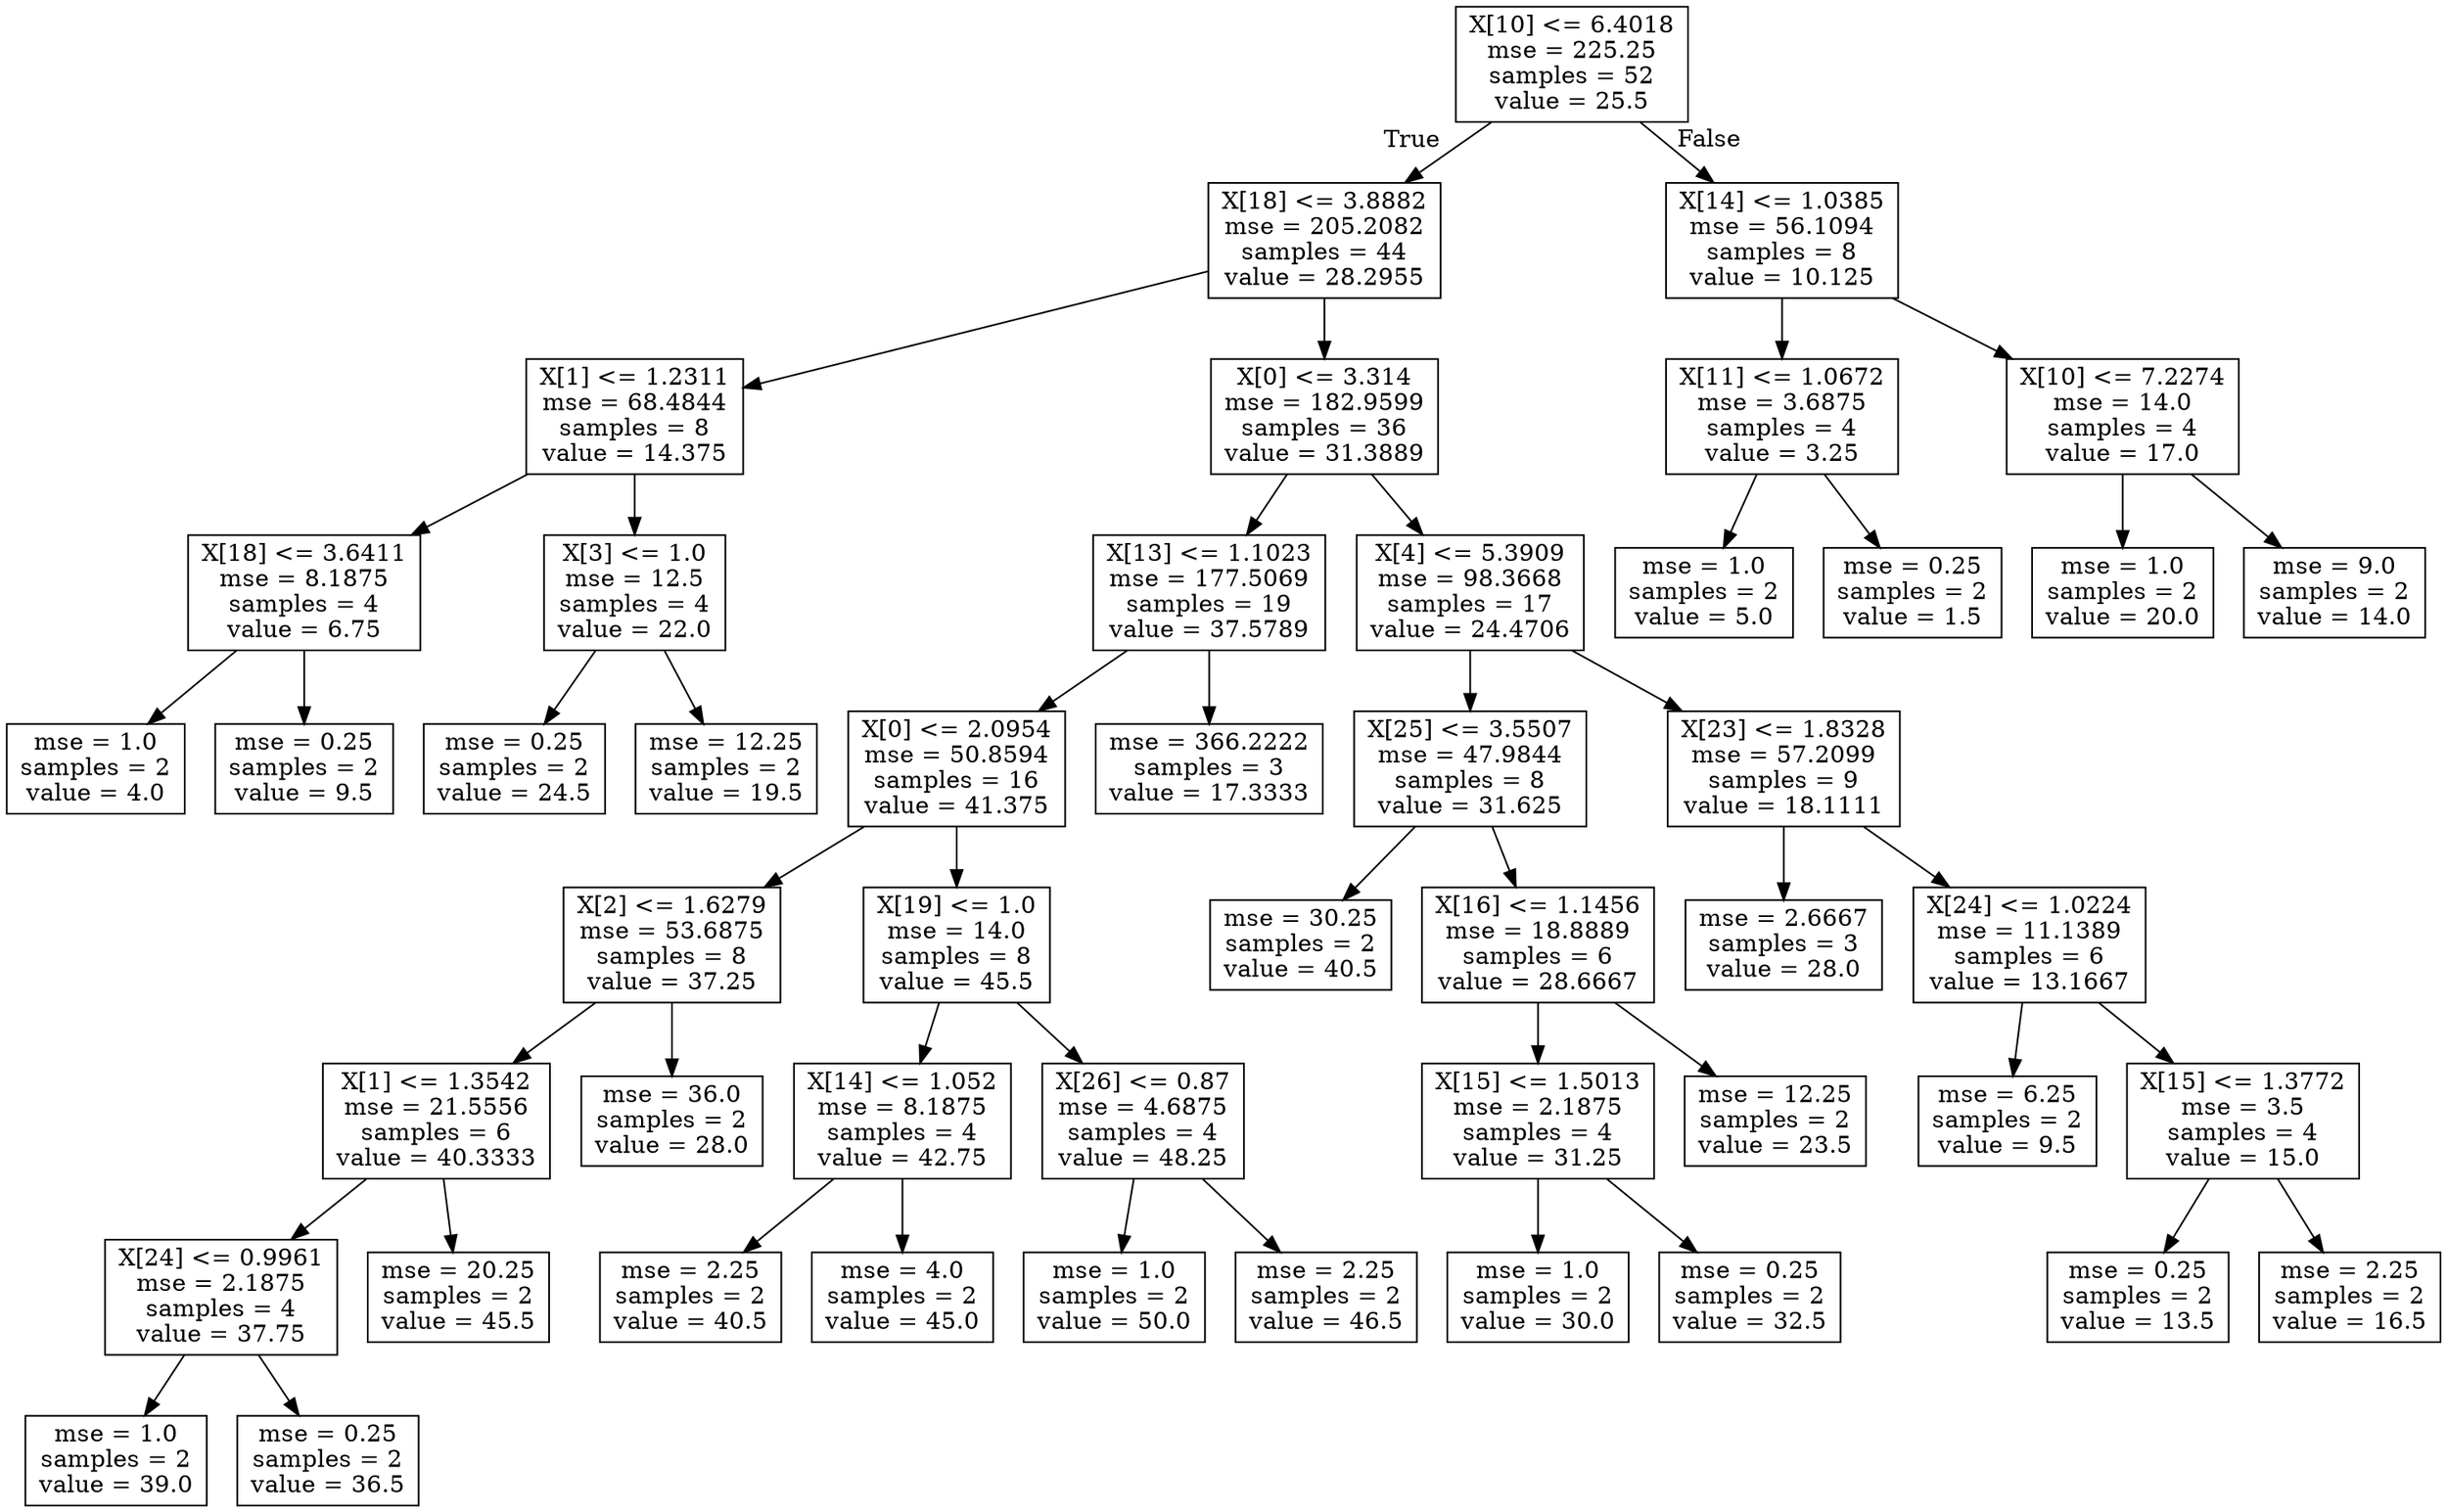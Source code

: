 digraph Tree {
node [shape=box] ;
0 [label="X[10] <= 6.4018\nmse = 225.25\nsamples = 52\nvalue = 25.5"] ;
1 [label="X[18] <= 3.8882\nmse = 205.2082\nsamples = 44\nvalue = 28.2955"] ;
0 -> 1 [labeldistance=2.5, labelangle=45, headlabel="True"] ;
2 [label="X[1] <= 1.2311\nmse = 68.4844\nsamples = 8\nvalue = 14.375"] ;
1 -> 2 ;
3 [label="X[18] <= 3.6411\nmse = 8.1875\nsamples = 4\nvalue = 6.75"] ;
2 -> 3 ;
4 [label="mse = 1.0\nsamples = 2\nvalue = 4.0"] ;
3 -> 4 ;
5 [label="mse = 0.25\nsamples = 2\nvalue = 9.5"] ;
3 -> 5 ;
6 [label="X[3] <= 1.0\nmse = 12.5\nsamples = 4\nvalue = 22.0"] ;
2 -> 6 ;
7 [label="mse = 0.25\nsamples = 2\nvalue = 24.5"] ;
6 -> 7 ;
8 [label="mse = 12.25\nsamples = 2\nvalue = 19.5"] ;
6 -> 8 ;
9 [label="X[0] <= 3.314\nmse = 182.9599\nsamples = 36\nvalue = 31.3889"] ;
1 -> 9 ;
10 [label="X[13] <= 1.1023\nmse = 177.5069\nsamples = 19\nvalue = 37.5789"] ;
9 -> 10 ;
11 [label="X[0] <= 2.0954\nmse = 50.8594\nsamples = 16\nvalue = 41.375"] ;
10 -> 11 ;
12 [label="X[2] <= 1.6279\nmse = 53.6875\nsamples = 8\nvalue = 37.25"] ;
11 -> 12 ;
13 [label="X[1] <= 1.3542\nmse = 21.5556\nsamples = 6\nvalue = 40.3333"] ;
12 -> 13 ;
14 [label="X[24] <= 0.9961\nmse = 2.1875\nsamples = 4\nvalue = 37.75"] ;
13 -> 14 ;
15 [label="mse = 1.0\nsamples = 2\nvalue = 39.0"] ;
14 -> 15 ;
16 [label="mse = 0.25\nsamples = 2\nvalue = 36.5"] ;
14 -> 16 ;
17 [label="mse = 20.25\nsamples = 2\nvalue = 45.5"] ;
13 -> 17 ;
18 [label="mse = 36.0\nsamples = 2\nvalue = 28.0"] ;
12 -> 18 ;
19 [label="X[19] <= 1.0\nmse = 14.0\nsamples = 8\nvalue = 45.5"] ;
11 -> 19 ;
20 [label="X[14] <= 1.052\nmse = 8.1875\nsamples = 4\nvalue = 42.75"] ;
19 -> 20 ;
21 [label="mse = 2.25\nsamples = 2\nvalue = 40.5"] ;
20 -> 21 ;
22 [label="mse = 4.0\nsamples = 2\nvalue = 45.0"] ;
20 -> 22 ;
23 [label="X[26] <= 0.87\nmse = 4.6875\nsamples = 4\nvalue = 48.25"] ;
19 -> 23 ;
24 [label="mse = 1.0\nsamples = 2\nvalue = 50.0"] ;
23 -> 24 ;
25 [label="mse = 2.25\nsamples = 2\nvalue = 46.5"] ;
23 -> 25 ;
26 [label="mse = 366.2222\nsamples = 3\nvalue = 17.3333"] ;
10 -> 26 ;
27 [label="X[4] <= 5.3909\nmse = 98.3668\nsamples = 17\nvalue = 24.4706"] ;
9 -> 27 ;
28 [label="X[25] <= 3.5507\nmse = 47.9844\nsamples = 8\nvalue = 31.625"] ;
27 -> 28 ;
29 [label="mse = 30.25\nsamples = 2\nvalue = 40.5"] ;
28 -> 29 ;
30 [label="X[16] <= 1.1456\nmse = 18.8889\nsamples = 6\nvalue = 28.6667"] ;
28 -> 30 ;
31 [label="X[15] <= 1.5013\nmse = 2.1875\nsamples = 4\nvalue = 31.25"] ;
30 -> 31 ;
32 [label="mse = 1.0\nsamples = 2\nvalue = 30.0"] ;
31 -> 32 ;
33 [label="mse = 0.25\nsamples = 2\nvalue = 32.5"] ;
31 -> 33 ;
34 [label="mse = 12.25\nsamples = 2\nvalue = 23.5"] ;
30 -> 34 ;
35 [label="X[23] <= 1.8328\nmse = 57.2099\nsamples = 9\nvalue = 18.1111"] ;
27 -> 35 ;
36 [label="mse = 2.6667\nsamples = 3\nvalue = 28.0"] ;
35 -> 36 ;
37 [label="X[24] <= 1.0224\nmse = 11.1389\nsamples = 6\nvalue = 13.1667"] ;
35 -> 37 ;
38 [label="mse = 6.25\nsamples = 2\nvalue = 9.5"] ;
37 -> 38 ;
39 [label="X[15] <= 1.3772\nmse = 3.5\nsamples = 4\nvalue = 15.0"] ;
37 -> 39 ;
40 [label="mse = 0.25\nsamples = 2\nvalue = 13.5"] ;
39 -> 40 ;
41 [label="mse = 2.25\nsamples = 2\nvalue = 16.5"] ;
39 -> 41 ;
42 [label="X[14] <= 1.0385\nmse = 56.1094\nsamples = 8\nvalue = 10.125"] ;
0 -> 42 [labeldistance=2.5, labelangle=-45, headlabel="False"] ;
43 [label="X[11] <= 1.0672\nmse = 3.6875\nsamples = 4\nvalue = 3.25"] ;
42 -> 43 ;
44 [label="mse = 1.0\nsamples = 2\nvalue = 5.0"] ;
43 -> 44 ;
45 [label="mse = 0.25\nsamples = 2\nvalue = 1.5"] ;
43 -> 45 ;
46 [label="X[10] <= 7.2274\nmse = 14.0\nsamples = 4\nvalue = 17.0"] ;
42 -> 46 ;
47 [label="mse = 1.0\nsamples = 2\nvalue = 20.0"] ;
46 -> 47 ;
48 [label="mse = 9.0\nsamples = 2\nvalue = 14.0"] ;
46 -> 48 ;
}